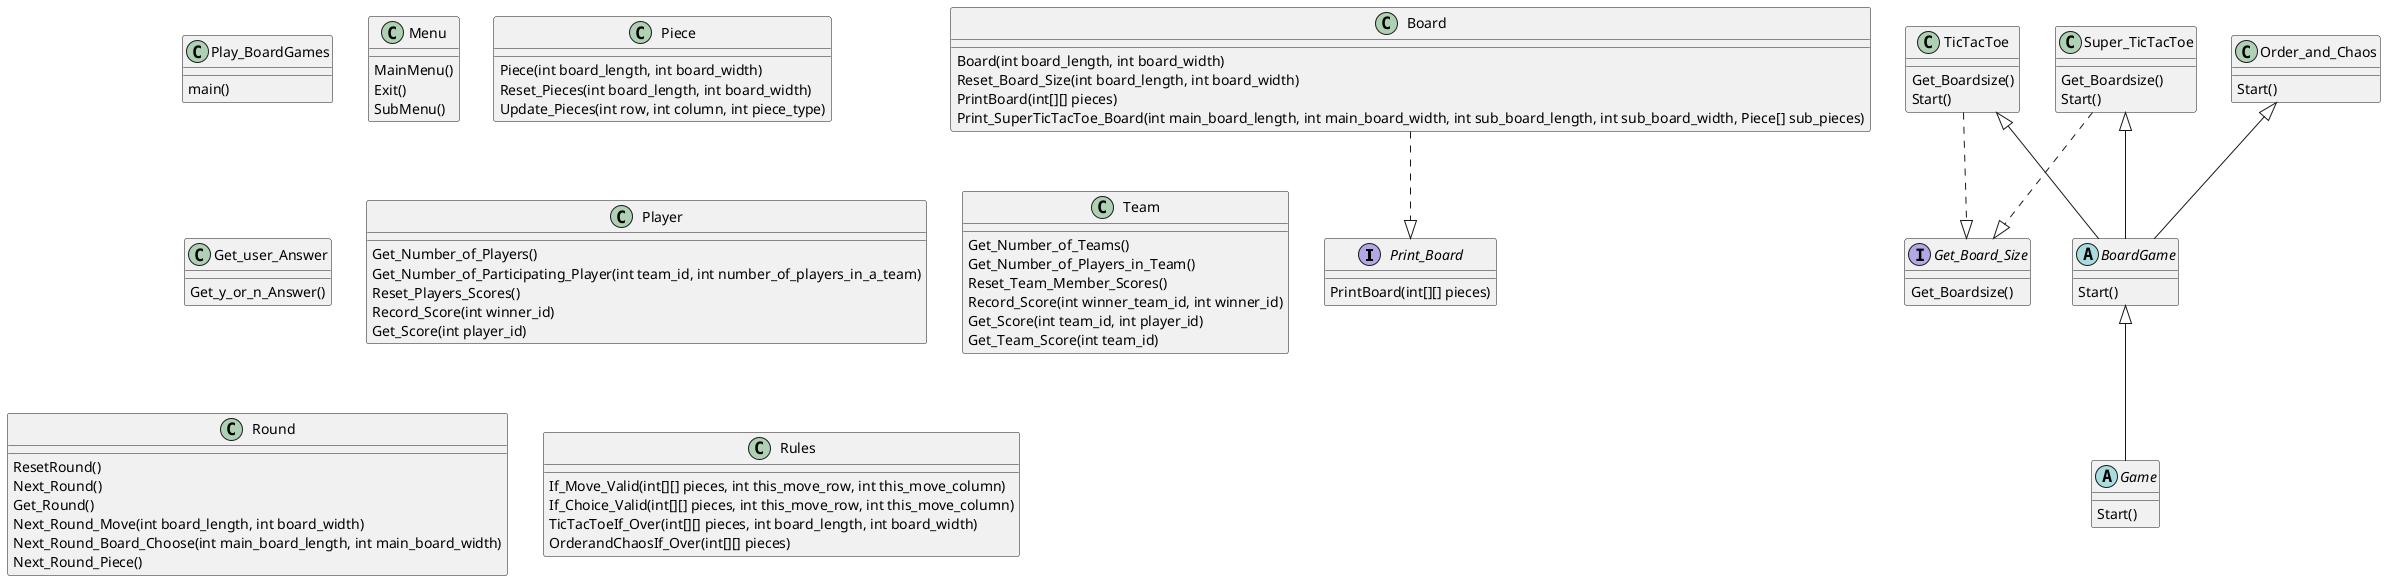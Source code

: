 @startuml

interface Print_Board {
  PrintBoard(int[][] pieces)
}
interface Get_Board_Size {
  Get_Boardsize()
}


abstract class Game {
  Start()
}
abstract class BoardGame {
  Start()
}

class Play_BoardGames {
  main()
}

class TicTacToe {
  Get_Boardsize()
  Start()
}

class Order_and_Chaos {
  Start()
}

class Super_TicTacToe {
  Get_Boardsize()
  Start()
}

class Menu {
  MainMenu()
  Exit()
  SubMenu()
}

class Board {
  Board(int board_length, int board_width)
  Reset_Board_Size(int board_length, int board_width)
  PrintBoard(int[][] pieces)
  Print_SuperTicTacToe_Board(int main_board_length, int main_board_width, int sub_board_length, int sub_board_width, Piece[] sub_pieces)
}

class Piece {
  Piece(int board_length, int board_width)
  Reset_Pieces(int board_length, int board_width)
  Update_Pieces(int row, int column, int piece_type)
}

class Get_user_Answer {
  Get_y_or_n_Answer()
}

class Player {
  Get_Number_of_Players()
  Get_Number_of_Participating_Player(int team_id, int number_of_players_in_a_team)
  Reset_Players_Scores()
  Record_Score(int winner_id)
  Get_Score(int player_id)
}

class Team {
  Get_Number_of_Teams()
  Get_Number_of_Players_in_Team()
  Reset_Team_Member_Scores()
  Record_Score(int winner_team_id, int winner_id)
  Get_Score(int team_id, int player_id)
  Get_Team_Score(int team_id)
}

class Round {
  ResetRound()
  Next_Round()
  Get_Round()
  Next_Round_Move(int board_length, int board_width)
  Next_Round_Board_Choose(int main_board_length, int main_board_width)
  Next_Round_Piece()
}

class Rules {
  If_Move_Valid(int[][] pieces, int this_move_row, int this_move_column)
  If_Choice_Valid(int[][] pieces, int this_move_row, int this_move_column)
  TicTacToeIf_Over(int[][] pieces, int board_length, int board_width)
  OrderandChaosIf_Over(int[][] pieces)
}


Board ..|> Print_Board
TicTacToe ..|> Get_Board_Size
Super_TicTacToe ..|> Get_Board_Size
BoardGame <|-- Game
TicTacToe <|-- BoardGame
Order_and_Chaos <|-- BoardGame
Super_TicTacToe <|-- BoardGame


@enduml